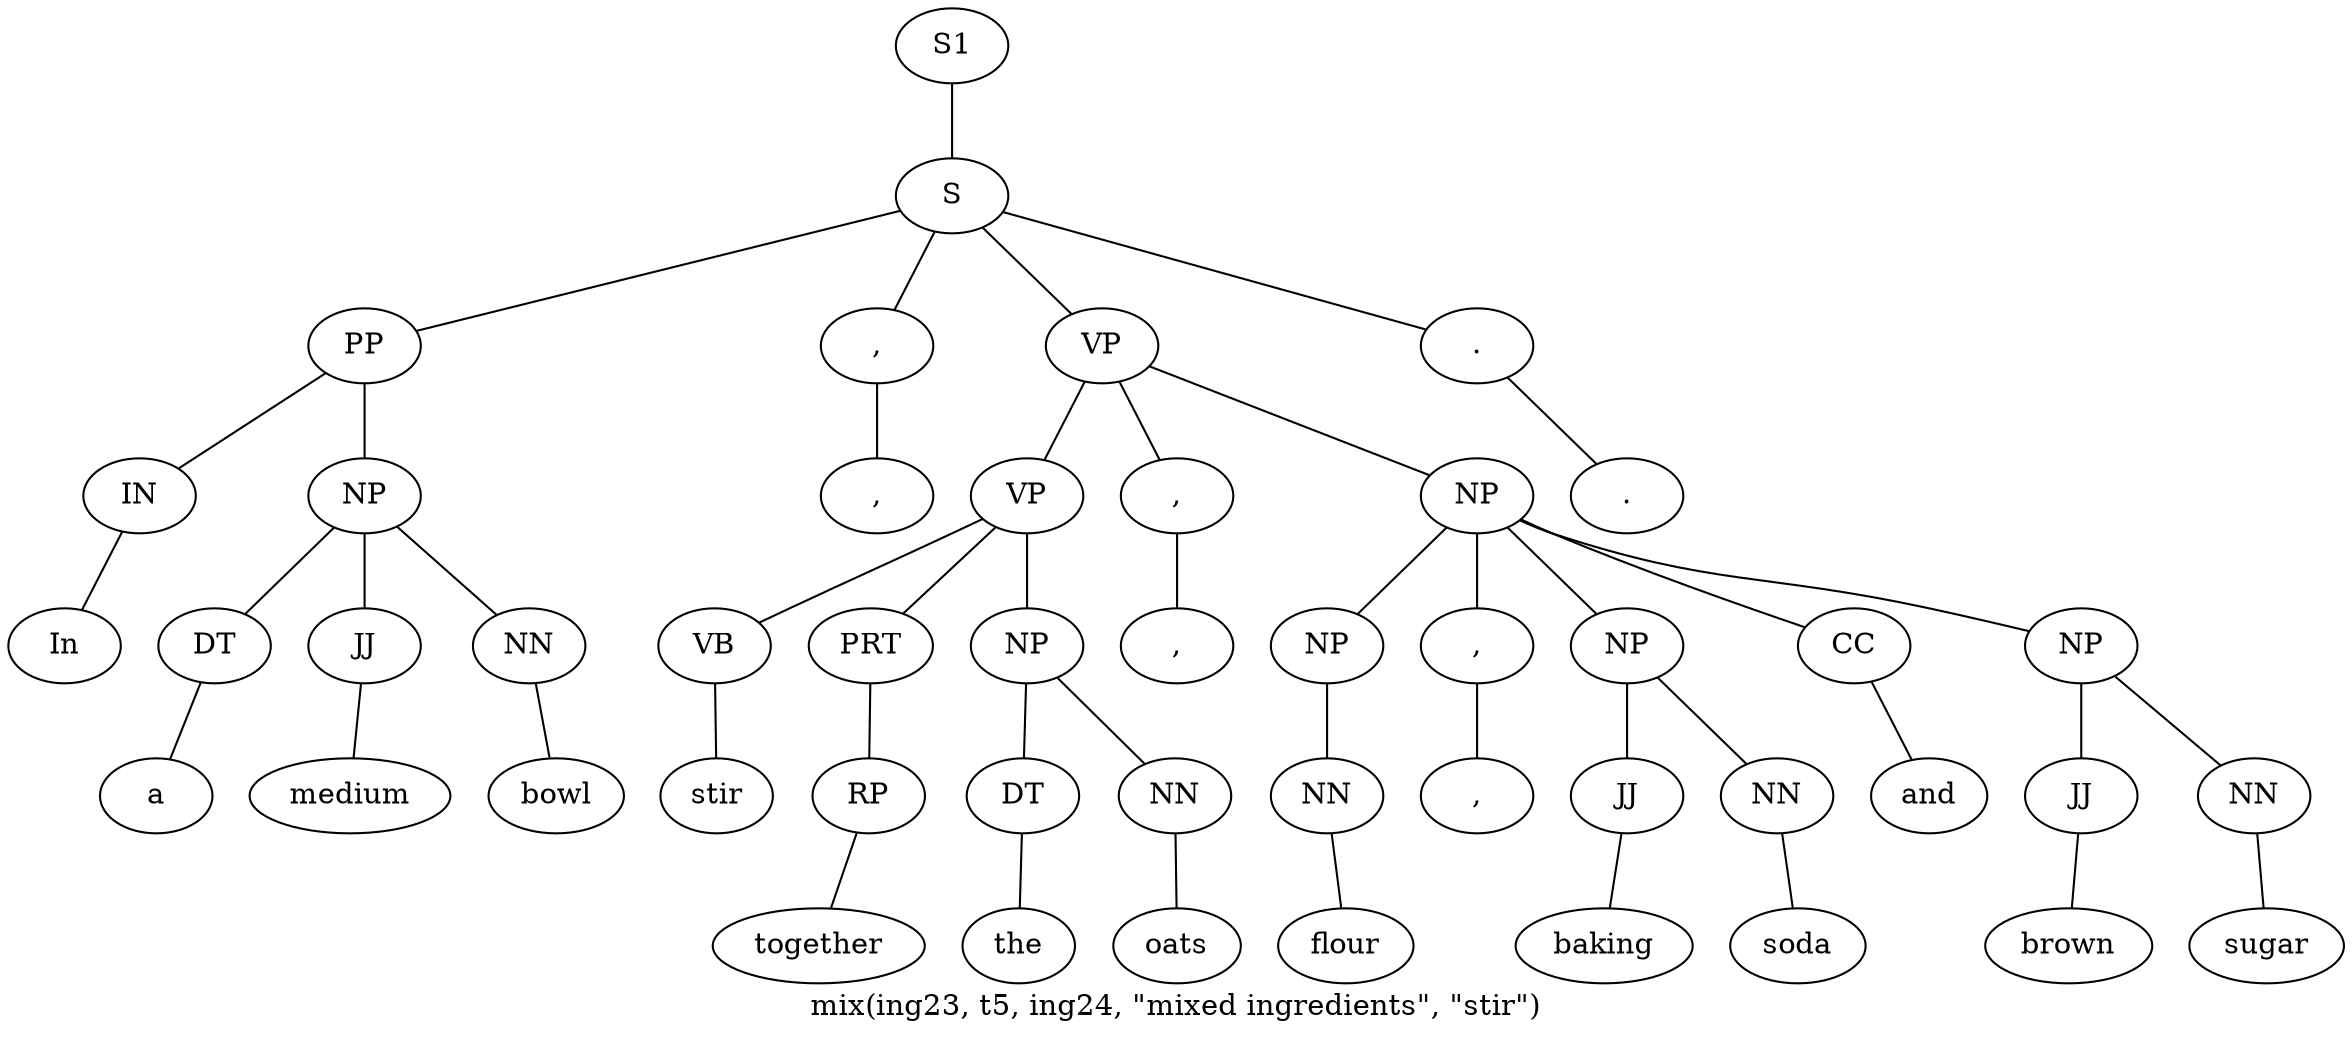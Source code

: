 graph SyntaxGraph {
	label = "mix(ing23, t5, ing24, \"mixed ingredients\", \"stir\")";
	Node0 [label="S1"];
	Node1 [label="S"];
	Node2 [label="PP"];
	Node3 [label="IN"];
	Node4 [label="In"];
	Node5 [label="NP"];
	Node6 [label="DT"];
	Node7 [label="a"];
	Node8 [label="JJ"];
	Node9 [label="medium"];
	Node10 [label="NN"];
	Node11 [label="bowl"];
	Node12 [label=","];
	Node13 [label=","];
	Node14 [label="VP"];
	Node15 [label="VP"];
	Node16 [label="VB"];
	Node17 [label="stir"];
	Node18 [label="PRT"];
	Node19 [label="RP"];
	Node20 [label="together"];
	Node21 [label="NP"];
	Node22 [label="DT"];
	Node23 [label="the"];
	Node24 [label="NN"];
	Node25 [label="oats"];
	Node26 [label=","];
	Node27 [label=","];
	Node28 [label="NP"];
	Node29 [label="NP"];
	Node30 [label="NN"];
	Node31 [label="flour"];
	Node32 [label=","];
	Node33 [label=","];
	Node34 [label="NP"];
	Node35 [label="JJ"];
	Node36 [label="baking"];
	Node37 [label="NN"];
	Node38 [label="soda"];
	Node39 [label="CC"];
	Node40 [label="and"];
	Node41 [label="NP"];
	Node42 [label="JJ"];
	Node43 [label="brown"];
	Node44 [label="NN"];
	Node45 [label="sugar"];
	Node46 [label="."];
	Node47 [label="."];

	Node0 -- Node1;
	Node1 -- Node2;
	Node1 -- Node12;
	Node1 -- Node14;
	Node1 -- Node46;
	Node2 -- Node3;
	Node2 -- Node5;
	Node3 -- Node4;
	Node5 -- Node6;
	Node5 -- Node8;
	Node5 -- Node10;
	Node6 -- Node7;
	Node8 -- Node9;
	Node10 -- Node11;
	Node12 -- Node13;
	Node14 -- Node15;
	Node14 -- Node26;
	Node14 -- Node28;
	Node15 -- Node16;
	Node15 -- Node18;
	Node15 -- Node21;
	Node16 -- Node17;
	Node18 -- Node19;
	Node19 -- Node20;
	Node21 -- Node22;
	Node21 -- Node24;
	Node22 -- Node23;
	Node24 -- Node25;
	Node26 -- Node27;
	Node28 -- Node29;
	Node28 -- Node32;
	Node28 -- Node34;
	Node28 -- Node39;
	Node28 -- Node41;
	Node29 -- Node30;
	Node30 -- Node31;
	Node32 -- Node33;
	Node34 -- Node35;
	Node34 -- Node37;
	Node35 -- Node36;
	Node37 -- Node38;
	Node39 -- Node40;
	Node41 -- Node42;
	Node41 -- Node44;
	Node42 -- Node43;
	Node44 -- Node45;
	Node46 -- Node47;
}
